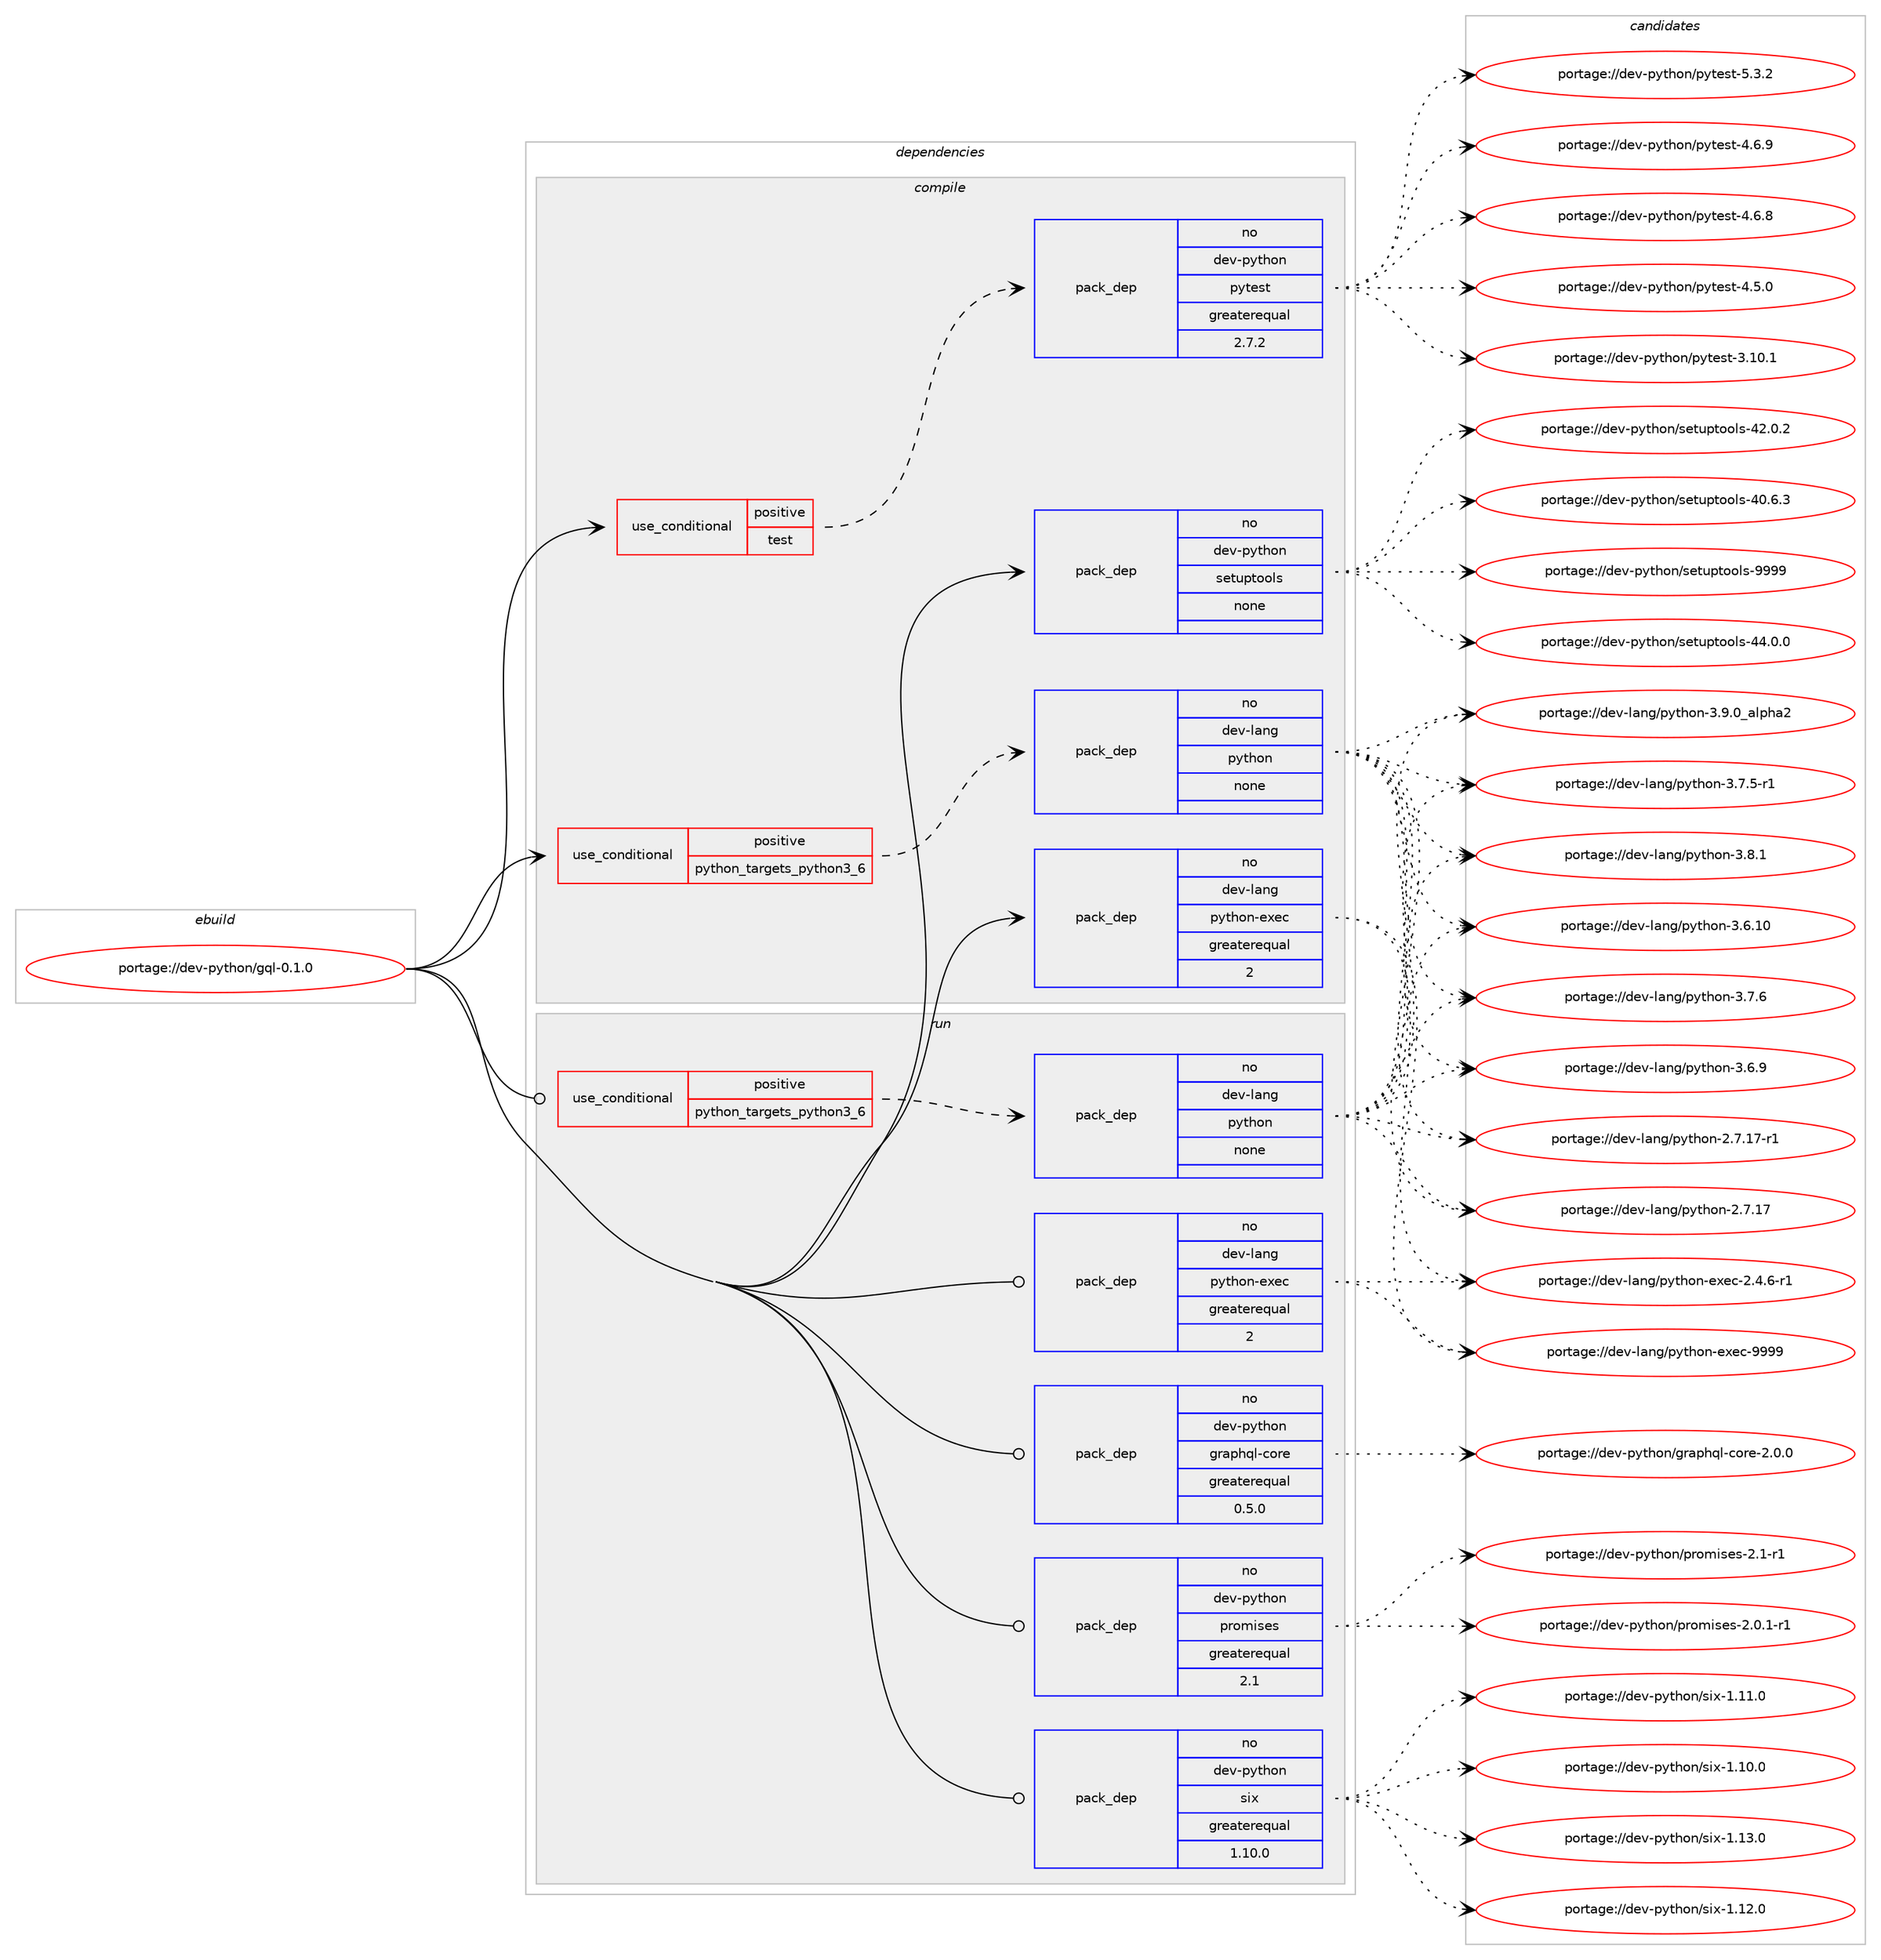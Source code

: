 digraph prolog {

# *************
# Graph options
# *************

newrank=true;
concentrate=true;
compound=true;
graph [rankdir=LR,fontname=Helvetica,fontsize=10,ranksep=1.5];#, ranksep=2.5, nodesep=0.2];
edge  [arrowhead=vee];
node  [fontname=Helvetica,fontsize=10];

# **********
# The ebuild
# **********

subgraph cluster_leftcol {
color=gray;
label=<<i>ebuild</i>>;
id [label="portage://dev-python/gql-0.1.0", color=red, width=4, href="../dev-python/gql-0.1.0.svg"];
}

# ****************
# The dependencies
# ****************

subgraph cluster_midcol {
color=gray;
label=<<i>dependencies</i>>;
subgraph cluster_compile {
fillcolor="#eeeeee";
style=filled;
label=<<i>compile</i>>;
subgraph cond115181 {
dependency458188 [label=<<TABLE BORDER="0" CELLBORDER="1" CELLSPACING="0" CELLPADDING="4"><TR><TD ROWSPAN="3" CELLPADDING="10">use_conditional</TD></TR><TR><TD>positive</TD></TR><TR><TD>python_targets_python3_6</TD></TR></TABLE>>, shape=none, color=red];
subgraph pack338023 {
dependency458189 [label=<<TABLE BORDER="0" CELLBORDER="1" CELLSPACING="0" CELLPADDING="4" WIDTH="220"><TR><TD ROWSPAN="6" CELLPADDING="30">pack_dep</TD></TR><TR><TD WIDTH="110">no</TD></TR><TR><TD>dev-lang</TD></TR><TR><TD>python</TD></TR><TR><TD>none</TD></TR><TR><TD></TD></TR></TABLE>>, shape=none, color=blue];
}
dependency458188:e -> dependency458189:w [weight=20,style="dashed",arrowhead="vee"];
}
id:e -> dependency458188:w [weight=20,style="solid",arrowhead="vee"];
subgraph cond115182 {
dependency458190 [label=<<TABLE BORDER="0" CELLBORDER="1" CELLSPACING="0" CELLPADDING="4"><TR><TD ROWSPAN="3" CELLPADDING="10">use_conditional</TD></TR><TR><TD>positive</TD></TR><TR><TD>test</TD></TR></TABLE>>, shape=none, color=red];
subgraph pack338024 {
dependency458191 [label=<<TABLE BORDER="0" CELLBORDER="1" CELLSPACING="0" CELLPADDING="4" WIDTH="220"><TR><TD ROWSPAN="6" CELLPADDING="30">pack_dep</TD></TR><TR><TD WIDTH="110">no</TD></TR><TR><TD>dev-python</TD></TR><TR><TD>pytest</TD></TR><TR><TD>greaterequal</TD></TR><TR><TD>2.7.2</TD></TR></TABLE>>, shape=none, color=blue];
}
dependency458190:e -> dependency458191:w [weight=20,style="dashed",arrowhead="vee"];
}
id:e -> dependency458190:w [weight=20,style="solid",arrowhead="vee"];
subgraph pack338025 {
dependency458192 [label=<<TABLE BORDER="0" CELLBORDER="1" CELLSPACING="0" CELLPADDING="4" WIDTH="220"><TR><TD ROWSPAN="6" CELLPADDING="30">pack_dep</TD></TR><TR><TD WIDTH="110">no</TD></TR><TR><TD>dev-lang</TD></TR><TR><TD>python-exec</TD></TR><TR><TD>greaterequal</TD></TR><TR><TD>2</TD></TR></TABLE>>, shape=none, color=blue];
}
id:e -> dependency458192:w [weight=20,style="solid",arrowhead="vee"];
subgraph pack338026 {
dependency458193 [label=<<TABLE BORDER="0" CELLBORDER="1" CELLSPACING="0" CELLPADDING="4" WIDTH="220"><TR><TD ROWSPAN="6" CELLPADDING="30">pack_dep</TD></TR><TR><TD WIDTH="110">no</TD></TR><TR><TD>dev-python</TD></TR><TR><TD>setuptools</TD></TR><TR><TD>none</TD></TR><TR><TD></TD></TR></TABLE>>, shape=none, color=blue];
}
id:e -> dependency458193:w [weight=20,style="solid",arrowhead="vee"];
}
subgraph cluster_compileandrun {
fillcolor="#eeeeee";
style=filled;
label=<<i>compile and run</i>>;
}
subgraph cluster_run {
fillcolor="#eeeeee";
style=filled;
label=<<i>run</i>>;
subgraph cond115183 {
dependency458194 [label=<<TABLE BORDER="0" CELLBORDER="1" CELLSPACING="0" CELLPADDING="4"><TR><TD ROWSPAN="3" CELLPADDING="10">use_conditional</TD></TR><TR><TD>positive</TD></TR><TR><TD>python_targets_python3_6</TD></TR></TABLE>>, shape=none, color=red];
subgraph pack338027 {
dependency458195 [label=<<TABLE BORDER="0" CELLBORDER="1" CELLSPACING="0" CELLPADDING="4" WIDTH="220"><TR><TD ROWSPAN="6" CELLPADDING="30">pack_dep</TD></TR><TR><TD WIDTH="110">no</TD></TR><TR><TD>dev-lang</TD></TR><TR><TD>python</TD></TR><TR><TD>none</TD></TR><TR><TD></TD></TR></TABLE>>, shape=none, color=blue];
}
dependency458194:e -> dependency458195:w [weight=20,style="dashed",arrowhead="vee"];
}
id:e -> dependency458194:w [weight=20,style="solid",arrowhead="odot"];
subgraph pack338028 {
dependency458196 [label=<<TABLE BORDER="0" CELLBORDER="1" CELLSPACING="0" CELLPADDING="4" WIDTH="220"><TR><TD ROWSPAN="6" CELLPADDING="30">pack_dep</TD></TR><TR><TD WIDTH="110">no</TD></TR><TR><TD>dev-lang</TD></TR><TR><TD>python-exec</TD></TR><TR><TD>greaterequal</TD></TR><TR><TD>2</TD></TR></TABLE>>, shape=none, color=blue];
}
id:e -> dependency458196:w [weight=20,style="solid",arrowhead="odot"];
subgraph pack338029 {
dependency458197 [label=<<TABLE BORDER="0" CELLBORDER="1" CELLSPACING="0" CELLPADDING="4" WIDTH="220"><TR><TD ROWSPAN="6" CELLPADDING="30">pack_dep</TD></TR><TR><TD WIDTH="110">no</TD></TR><TR><TD>dev-python</TD></TR><TR><TD>graphql-core</TD></TR><TR><TD>greaterequal</TD></TR><TR><TD>0.5.0</TD></TR></TABLE>>, shape=none, color=blue];
}
id:e -> dependency458197:w [weight=20,style="solid",arrowhead="odot"];
subgraph pack338030 {
dependency458198 [label=<<TABLE BORDER="0" CELLBORDER="1" CELLSPACING="0" CELLPADDING="4" WIDTH="220"><TR><TD ROWSPAN="6" CELLPADDING="30">pack_dep</TD></TR><TR><TD WIDTH="110">no</TD></TR><TR><TD>dev-python</TD></TR><TR><TD>promises</TD></TR><TR><TD>greaterequal</TD></TR><TR><TD>2.1</TD></TR></TABLE>>, shape=none, color=blue];
}
id:e -> dependency458198:w [weight=20,style="solid",arrowhead="odot"];
subgraph pack338031 {
dependency458199 [label=<<TABLE BORDER="0" CELLBORDER="1" CELLSPACING="0" CELLPADDING="4" WIDTH="220"><TR><TD ROWSPAN="6" CELLPADDING="30">pack_dep</TD></TR><TR><TD WIDTH="110">no</TD></TR><TR><TD>dev-python</TD></TR><TR><TD>six</TD></TR><TR><TD>greaterequal</TD></TR><TR><TD>1.10.0</TD></TR></TABLE>>, shape=none, color=blue];
}
id:e -> dependency458199:w [weight=20,style="solid",arrowhead="odot"];
}
}

# **************
# The candidates
# **************

subgraph cluster_choices {
rank=same;
color=gray;
label=<<i>candidates</i>>;

subgraph choice338023 {
color=black;
nodesep=1;
choice10010111845108971101034711212111610411111045514657464895971081121049750 [label="portage://dev-lang/python-3.9.0_alpha2", color=red, width=4,href="../dev-lang/python-3.9.0_alpha2.svg"];
choice100101118451089711010347112121116104111110455146564649 [label="portage://dev-lang/python-3.8.1", color=red, width=4,href="../dev-lang/python-3.8.1.svg"];
choice100101118451089711010347112121116104111110455146554654 [label="portage://dev-lang/python-3.7.6", color=red, width=4,href="../dev-lang/python-3.7.6.svg"];
choice1001011184510897110103471121211161041111104551465546534511449 [label="portage://dev-lang/python-3.7.5-r1", color=red, width=4,href="../dev-lang/python-3.7.5-r1.svg"];
choice100101118451089711010347112121116104111110455146544657 [label="portage://dev-lang/python-3.6.9", color=red, width=4,href="../dev-lang/python-3.6.9.svg"];
choice10010111845108971101034711212111610411111045514654464948 [label="portage://dev-lang/python-3.6.10", color=red, width=4,href="../dev-lang/python-3.6.10.svg"];
choice100101118451089711010347112121116104111110455046554649554511449 [label="portage://dev-lang/python-2.7.17-r1", color=red, width=4,href="../dev-lang/python-2.7.17-r1.svg"];
choice10010111845108971101034711212111610411111045504655464955 [label="portage://dev-lang/python-2.7.17", color=red, width=4,href="../dev-lang/python-2.7.17.svg"];
dependency458189:e -> choice10010111845108971101034711212111610411111045514657464895971081121049750:w [style=dotted,weight="100"];
dependency458189:e -> choice100101118451089711010347112121116104111110455146564649:w [style=dotted,weight="100"];
dependency458189:e -> choice100101118451089711010347112121116104111110455146554654:w [style=dotted,weight="100"];
dependency458189:e -> choice1001011184510897110103471121211161041111104551465546534511449:w [style=dotted,weight="100"];
dependency458189:e -> choice100101118451089711010347112121116104111110455146544657:w [style=dotted,weight="100"];
dependency458189:e -> choice10010111845108971101034711212111610411111045514654464948:w [style=dotted,weight="100"];
dependency458189:e -> choice100101118451089711010347112121116104111110455046554649554511449:w [style=dotted,weight="100"];
dependency458189:e -> choice10010111845108971101034711212111610411111045504655464955:w [style=dotted,weight="100"];
}
subgraph choice338024 {
color=black;
nodesep=1;
choice1001011184511212111610411111047112121116101115116455346514650 [label="portage://dev-python/pytest-5.3.2", color=red, width=4,href="../dev-python/pytest-5.3.2.svg"];
choice1001011184511212111610411111047112121116101115116455246544657 [label="portage://dev-python/pytest-4.6.9", color=red, width=4,href="../dev-python/pytest-4.6.9.svg"];
choice1001011184511212111610411111047112121116101115116455246544656 [label="portage://dev-python/pytest-4.6.8", color=red, width=4,href="../dev-python/pytest-4.6.8.svg"];
choice1001011184511212111610411111047112121116101115116455246534648 [label="portage://dev-python/pytest-4.5.0", color=red, width=4,href="../dev-python/pytest-4.5.0.svg"];
choice100101118451121211161041111104711212111610111511645514649484649 [label="portage://dev-python/pytest-3.10.1", color=red, width=4,href="../dev-python/pytest-3.10.1.svg"];
dependency458191:e -> choice1001011184511212111610411111047112121116101115116455346514650:w [style=dotted,weight="100"];
dependency458191:e -> choice1001011184511212111610411111047112121116101115116455246544657:w [style=dotted,weight="100"];
dependency458191:e -> choice1001011184511212111610411111047112121116101115116455246544656:w [style=dotted,weight="100"];
dependency458191:e -> choice1001011184511212111610411111047112121116101115116455246534648:w [style=dotted,weight="100"];
dependency458191:e -> choice100101118451121211161041111104711212111610111511645514649484649:w [style=dotted,weight="100"];
}
subgraph choice338025 {
color=black;
nodesep=1;
choice10010111845108971101034711212111610411111045101120101994557575757 [label="portage://dev-lang/python-exec-9999", color=red, width=4,href="../dev-lang/python-exec-9999.svg"];
choice10010111845108971101034711212111610411111045101120101994550465246544511449 [label="portage://dev-lang/python-exec-2.4.6-r1", color=red, width=4,href="../dev-lang/python-exec-2.4.6-r1.svg"];
dependency458192:e -> choice10010111845108971101034711212111610411111045101120101994557575757:w [style=dotted,weight="100"];
dependency458192:e -> choice10010111845108971101034711212111610411111045101120101994550465246544511449:w [style=dotted,weight="100"];
}
subgraph choice338026 {
color=black;
nodesep=1;
choice10010111845112121116104111110471151011161171121161111111081154557575757 [label="portage://dev-python/setuptools-9999", color=red, width=4,href="../dev-python/setuptools-9999.svg"];
choice100101118451121211161041111104711510111611711211611111110811545525246484648 [label="portage://dev-python/setuptools-44.0.0", color=red, width=4,href="../dev-python/setuptools-44.0.0.svg"];
choice100101118451121211161041111104711510111611711211611111110811545525046484650 [label="portage://dev-python/setuptools-42.0.2", color=red, width=4,href="../dev-python/setuptools-42.0.2.svg"];
choice100101118451121211161041111104711510111611711211611111110811545524846544651 [label="portage://dev-python/setuptools-40.6.3", color=red, width=4,href="../dev-python/setuptools-40.6.3.svg"];
dependency458193:e -> choice10010111845112121116104111110471151011161171121161111111081154557575757:w [style=dotted,weight="100"];
dependency458193:e -> choice100101118451121211161041111104711510111611711211611111110811545525246484648:w [style=dotted,weight="100"];
dependency458193:e -> choice100101118451121211161041111104711510111611711211611111110811545525046484650:w [style=dotted,weight="100"];
dependency458193:e -> choice100101118451121211161041111104711510111611711211611111110811545524846544651:w [style=dotted,weight="100"];
}
subgraph choice338027 {
color=black;
nodesep=1;
choice10010111845108971101034711212111610411111045514657464895971081121049750 [label="portage://dev-lang/python-3.9.0_alpha2", color=red, width=4,href="../dev-lang/python-3.9.0_alpha2.svg"];
choice100101118451089711010347112121116104111110455146564649 [label="portage://dev-lang/python-3.8.1", color=red, width=4,href="../dev-lang/python-3.8.1.svg"];
choice100101118451089711010347112121116104111110455146554654 [label="portage://dev-lang/python-3.7.6", color=red, width=4,href="../dev-lang/python-3.7.6.svg"];
choice1001011184510897110103471121211161041111104551465546534511449 [label="portage://dev-lang/python-3.7.5-r1", color=red, width=4,href="../dev-lang/python-3.7.5-r1.svg"];
choice100101118451089711010347112121116104111110455146544657 [label="portage://dev-lang/python-3.6.9", color=red, width=4,href="../dev-lang/python-3.6.9.svg"];
choice10010111845108971101034711212111610411111045514654464948 [label="portage://dev-lang/python-3.6.10", color=red, width=4,href="../dev-lang/python-3.6.10.svg"];
choice100101118451089711010347112121116104111110455046554649554511449 [label="portage://dev-lang/python-2.7.17-r1", color=red, width=4,href="../dev-lang/python-2.7.17-r1.svg"];
choice10010111845108971101034711212111610411111045504655464955 [label="portage://dev-lang/python-2.7.17", color=red, width=4,href="../dev-lang/python-2.7.17.svg"];
dependency458195:e -> choice10010111845108971101034711212111610411111045514657464895971081121049750:w [style=dotted,weight="100"];
dependency458195:e -> choice100101118451089711010347112121116104111110455146564649:w [style=dotted,weight="100"];
dependency458195:e -> choice100101118451089711010347112121116104111110455146554654:w [style=dotted,weight="100"];
dependency458195:e -> choice1001011184510897110103471121211161041111104551465546534511449:w [style=dotted,weight="100"];
dependency458195:e -> choice100101118451089711010347112121116104111110455146544657:w [style=dotted,weight="100"];
dependency458195:e -> choice10010111845108971101034711212111610411111045514654464948:w [style=dotted,weight="100"];
dependency458195:e -> choice100101118451089711010347112121116104111110455046554649554511449:w [style=dotted,weight="100"];
dependency458195:e -> choice10010111845108971101034711212111610411111045504655464955:w [style=dotted,weight="100"];
}
subgraph choice338028 {
color=black;
nodesep=1;
choice10010111845108971101034711212111610411111045101120101994557575757 [label="portage://dev-lang/python-exec-9999", color=red, width=4,href="../dev-lang/python-exec-9999.svg"];
choice10010111845108971101034711212111610411111045101120101994550465246544511449 [label="portage://dev-lang/python-exec-2.4.6-r1", color=red, width=4,href="../dev-lang/python-exec-2.4.6-r1.svg"];
dependency458196:e -> choice10010111845108971101034711212111610411111045101120101994557575757:w [style=dotted,weight="100"];
dependency458196:e -> choice10010111845108971101034711212111610411111045101120101994550465246544511449:w [style=dotted,weight="100"];
}
subgraph choice338029 {
color=black;
nodesep=1;
choice1001011184511212111610411111047103114971121041131084599111114101455046484648 [label="portage://dev-python/graphql-core-2.0.0", color=red, width=4,href="../dev-python/graphql-core-2.0.0.svg"];
dependency458197:e -> choice1001011184511212111610411111047103114971121041131084599111114101455046484648:w [style=dotted,weight="100"];
}
subgraph choice338030 {
color=black;
nodesep=1;
choice1001011184511212111610411111047112114111109105115101115455046494511449 [label="portage://dev-python/promises-2.1-r1", color=red, width=4,href="../dev-python/promises-2.1-r1.svg"];
choice10010111845112121116104111110471121141111091051151011154550464846494511449 [label="portage://dev-python/promises-2.0.1-r1", color=red, width=4,href="../dev-python/promises-2.0.1-r1.svg"];
dependency458198:e -> choice1001011184511212111610411111047112114111109105115101115455046494511449:w [style=dotted,weight="100"];
dependency458198:e -> choice10010111845112121116104111110471121141111091051151011154550464846494511449:w [style=dotted,weight="100"];
}
subgraph choice338031 {
color=black;
nodesep=1;
choice100101118451121211161041111104711510512045494649514648 [label="portage://dev-python/six-1.13.0", color=red, width=4,href="../dev-python/six-1.13.0.svg"];
choice100101118451121211161041111104711510512045494649504648 [label="portage://dev-python/six-1.12.0", color=red, width=4,href="../dev-python/six-1.12.0.svg"];
choice100101118451121211161041111104711510512045494649494648 [label="portage://dev-python/six-1.11.0", color=red, width=4,href="../dev-python/six-1.11.0.svg"];
choice100101118451121211161041111104711510512045494649484648 [label="portage://dev-python/six-1.10.0", color=red, width=4,href="../dev-python/six-1.10.0.svg"];
dependency458199:e -> choice100101118451121211161041111104711510512045494649514648:w [style=dotted,weight="100"];
dependency458199:e -> choice100101118451121211161041111104711510512045494649504648:w [style=dotted,weight="100"];
dependency458199:e -> choice100101118451121211161041111104711510512045494649494648:w [style=dotted,weight="100"];
dependency458199:e -> choice100101118451121211161041111104711510512045494649484648:w [style=dotted,weight="100"];
}
}

}
